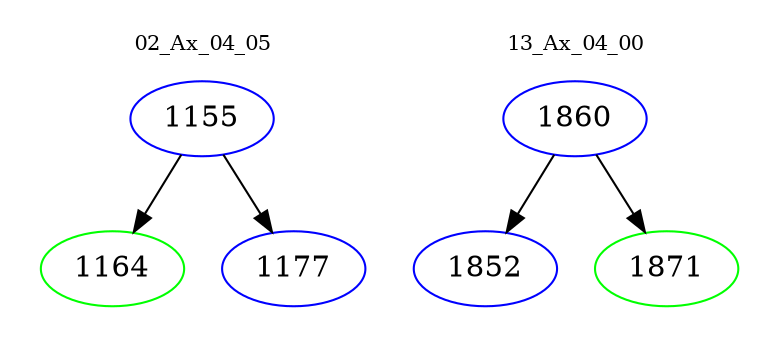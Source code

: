 digraph{
subgraph cluster_0 {
color = white
label = "02_Ax_04_05";
fontsize=10;
T0_1155 [label="1155", color="blue"]
T0_1155 -> T0_1164 [color="black"]
T0_1164 [label="1164", color="green"]
T0_1155 -> T0_1177 [color="black"]
T0_1177 [label="1177", color="blue"]
}
subgraph cluster_1 {
color = white
label = "13_Ax_04_00";
fontsize=10;
T1_1860 [label="1860", color="blue"]
T1_1860 -> T1_1852 [color="black"]
T1_1852 [label="1852", color="blue"]
T1_1860 -> T1_1871 [color="black"]
T1_1871 [label="1871", color="green"]
}
}
